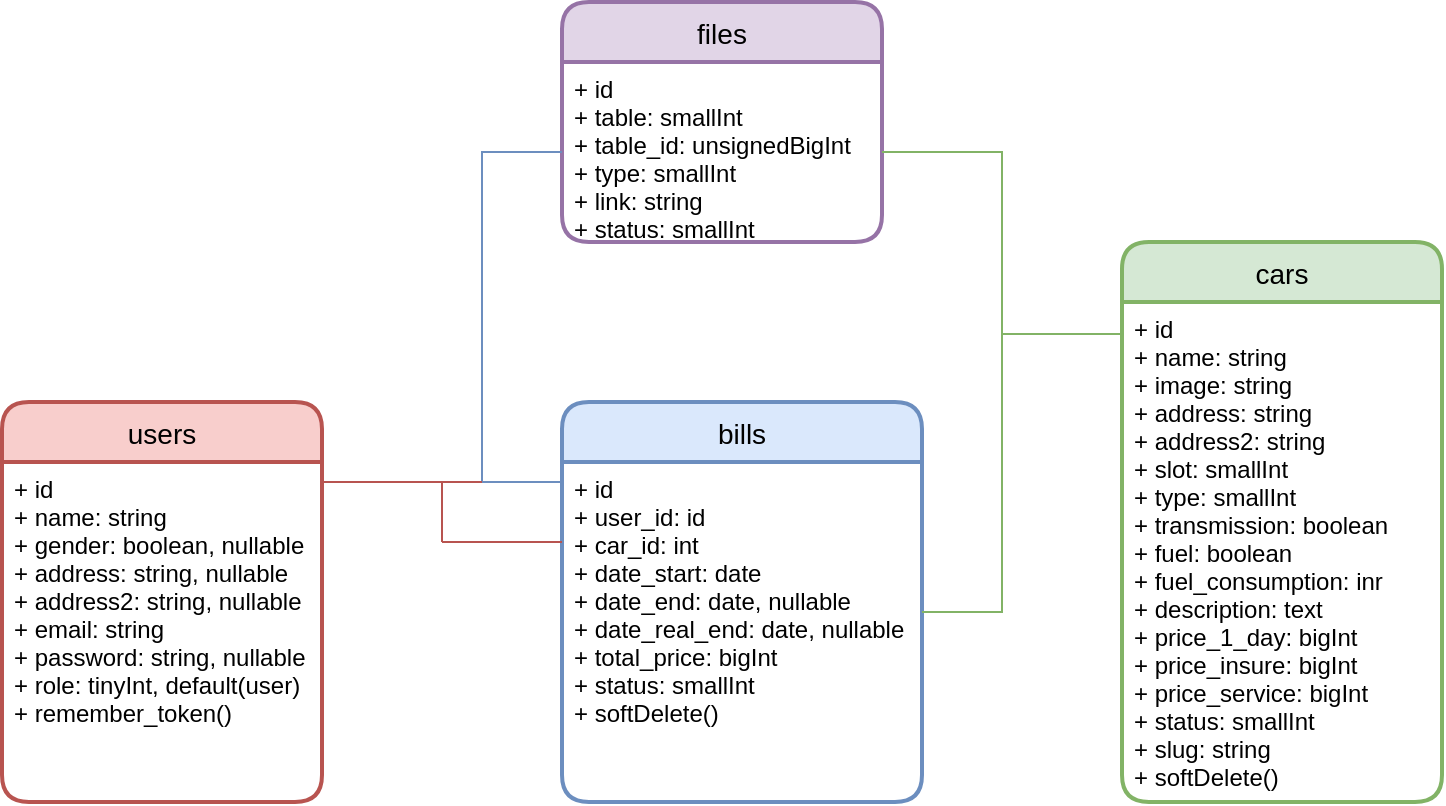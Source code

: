 <mxfile version="20.3.0" type="device"><diagram id="QJBa1IWZxnyQMEBTDKtc" name="Page-1"><mxGraphModel dx="1038" dy="641" grid="1" gridSize="10" guides="1" tooltips="1" connect="1" arrows="1" fold="1" page="1" pageScale="1" pageWidth="850" pageHeight="1100" math="0" shadow="0"><root><mxCell id="0"/><mxCell id="1" parent="0"/><mxCell id="nSFApO5zBREyuPTv5bIn-12" value="users" style="swimlane;childLayout=stackLayout;horizontal=1;startSize=30;horizontalStack=0;rounded=1;fontSize=14;fontStyle=0;strokeWidth=2;resizeParent=0;resizeLast=1;shadow=0;dashed=0;align=center;gradientDirection=north;fillColor=#f8cecc;strokeColor=#b85450;" parent="1" vertex="1"><mxGeometry x="40" y="240" width="160" height="200" as="geometry"/></mxCell><mxCell id="nSFApO5zBREyuPTv5bIn-13" value="+ id&#10;+ name: string&#10;+ gender: boolean, nullable&#10;+ address: string, nullable&#10;+ address2: string, nullable&#10;+ email: string&#10;+ password: string, nullable&#10;+ role: tinyInt, default(user)&#10;+ remember_token() " style="align=left;strokeColor=none;fillColor=none;spacingLeft=4;fontSize=12;verticalAlign=top;resizable=0;rotatable=0;part=1;" parent="nSFApO5zBREyuPTv5bIn-12" vertex="1"><mxGeometry y="30" width="160" height="170" as="geometry"/></mxCell><mxCell id="nSFApO5zBREyuPTv5bIn-17" value="bills" style="swimlane;childLayout=stackLayout;horizontal=1;startSize=30;horizontalStack=0;rounded=1;fontSize=14;fontStyle=0;strokeWidth=2;resizeParent=0;resizeLast=1;shadow=0;dashed=0;align=center;gradientDirection=north;fillColor=#dae8fc;strokeColor=#6c8ebf;" parent="1" vertex="1"><mxGeometry x="320" y="240" width="180" height="200" as="geometry"/></mxCell><mxCell id="nSFApO5zBREyuPTv5bIn-18" value="+ id&#10;+ user_id: id&#10;+ car_id: int&#10;+ date_start: date&#10;+ date_end: date, nullable&#10;+ date_real_end: date, nullable&#10;+ total_price: bigInt&#10;+ status: smallInt&#10;+ softDelete()&#10;" style="align=left;strokeColor=none;fillColor=none;spacingLeft=4;fontSize=12;verticalAlign=top;resizable=0;rotatable=0;part=1;" parent="nSFApO5zBREyuPTv5bIn-17" vertex="1"><mxGeometry y="30" width="180" height="150" as="geometry"/></mxCell><mxCell id="nSFApO5zBREyuPTv5bIn-19" value="&#10;" style="align=left;strokeColor=none;fillColor=none;spacingLeft=4;fontSize=12;verticalAlign=top;resizable=0;rotatable=0;part=1;" parent="nSFApO5zBREyuPTv5bIn-17" vertex="1"><mxGeometry y="180" width="180" height="20" as="geometry"/></mxCell><mxCell id="nSFApO5zBREyuPTv5bIn-24" value="cars" style="swimlane;childLayout=stackLayout;horizontal=1;startSize=30;horizontalStack=0;rounded=1;fontSize=14;fontStyle=0;strokeWidth=2;resizeParent=0;resizeLast=1;shadow=0;dashed=0;align=center;gradientDirection=north;fillColor=#d5e8d4;strokeColor=#82b366;" parent="1" vertex="1"><mxGeometry x="600" y="160" width="160" height="280" as="geometry"/></mxCell><mxCell id="nSFApO5zBREyuPTv5bIn-25" value="+ id&#10;+ name: string&#10;+ image: string&#10;+ address: string&#10;+ address2: string&#10;+ slot: smallInt&#10;+ type: smallInt&#10;+ transmission: boolean&#10;+ fuel: boolean&#10;+ fuel_consumption: inr&#10;+ description: text&#10;+ price_1_day: bigInt&#10;+ price_insure: bigInt&#10;+ price_service: bigInt&#10;+ status: smallInt&#10;+ slug: string&#10;+ softDelete()" style="align=left;strokeColor=none;fillColor=none;spacingLeft=4;fontSize=12;verticalAlign=top;resizable=0;rotatable=0;part=1;" parent="nSFApO5zBREyuPTv5bIn-24" vertex="1"><mxGeometry y="30" width="160" height="250" as="geometry"/></mxCell><mxCell id="i_8Qi2J52ik4cLdg_RyD-1" value="files" style="swimlane;childLayout=stackLayout;horizontal=1;startSize=30;horizontalStack=0;rounded=1;fontSize=14;fontStyle=0;strokeWidth=2;resizeParent=0;resizeLast=1;shadow=0;dashed=0;align=center;gradientDirection=north;fillColor=#e1d5e7;strokeColor=#9673a6;" parent="1" vertex="1"><mxGeometry x="320" y="40" width="160" height="120" as="geometry"/></mxCell><mxCell id="i_8Qi2J52ik4cLdg_RyD-2" value="+ id&#10;+ table: smallInt&#10;+ table_id: unsignedBigInt&#10;+ type: smallInt&#10;+ link: string&#10;+ status: smallInt" style="align=left;strokeColor=none;fillColor=none;spacingLeft=4;fontSize=12;verticalAlign=top;resizable=0;rotatable=0;part=1;" parent="i_8Qi2J52ik4cLdg_RyD-1" vertex="1"><mxGeometry y="30" width="160" height="90" as="geometry"/></mxCell><mxCell id="SLKDQUiiEshG4s_qgHik-6" value="" style="endArrow=none;html=1;rounded=0;exitX=1;exitY=0.5;exitDx=0;exitDy=0;entryX=0.004;entryY=0.064;entryDx=0;entryDy=0;entryPerimeter=0;fillColor=#d5e8d4;strokeColor=#82b366;" parent="1" source="nSFApO5zBREyuPTv5bIn-18" target="nSFApO5zBREyuPTv5bIn-25" edge="1"><mxGeometry width="50" height="50" relative="1" as="geometry"><mxPoint x="300" y="360" as="sourcePoint"/><mxPoint x="350" y="310" as="targetPoint"/><Array as="points"><mxPoint x="540" y="345"/><mxPoint x="540" y="206"/></Array></mxGeometry></mxCell><mxCell id="SLKDQUiiEshG4s_qgHik-7" value="" style="endArrow=none;html=1;rounded=0;fillColor=#f8cecc;strokeColor=#b85450;" parent="1" edge="1"><mxGeometry width="50" height="50" relative="1" as="geometry"><mxPoint x="200" y="280" as="sourcePoint"/><mxPoint x="260" y="310" as="targetPoint"/><Array as="points"><mxPoint x="260" y="280"/></Array></mxGeometry></mxCell><mxCell id="SLKDQUiiEshG4s_qgHik-8" value="" style="endArrow=none;html=1;rounded=0;fillColor=#f8cecc;strokeColor=#b85450;" parent="1" edge="1"><mxGeometry width="50" height="50" relative="1" as="geometry"><mxPoint x="260" y="310" as="sourcePoint"/><mxPoint x="320" y="310" as="targetPoint"/></mxGeometry></mxCell><mxCell id="SLKDQUiiEshG4s_qgHik-13" value="" style="endArrow=none;html=1;rounded=0;fillColor=#d5e8d4;strokeColor=#82b366;entryX=1;entryY=0.5;entryDx=0;entryDy=0;" parent="1" target="i_8Qi2J52ik4cLdg_RyD-2" edge="1"><mxGeometry width="50" height="50" relative="1" as="geometry"><mxPoint x="540" y="250" as="sourcePoint"/><mxPoint x="520" y="80" as="targetPoint"/><Array as="points"><mxPoint x="540" y="115"/></Array></mxGeometry></mxCell><mxCell id="SLKDQUiiEshG4s_qgHik-14" value="" style="endArrow=none;html=1;rounded=0;entryX=0;entryY=0.5;entryDx=0;entryDy=0;fillColor=#dae8fc;strokeColor=#6c8ebf;" parent="1" target="i_8Qi2J52ik4cLdg_RyD-2" edge="1"><mxGeometry width="50" height="50" relative="1" as="geometry"><mxPoint x="320" y="280" as="sourcePoint"/><mxPoint x="310" y="140" as="targetPoint"/><Array as="points"><mxPoint x="280" y="280"/><mxPoint x="280" y="115"/></Array></mxGeometry></mxCell><mxCell id="SLKDQUiiEshG4s_qgHik-15" value="" style="endArrow=none;html=1;rounded=0;fillColor=#f8cecc;strokeColor=#b85450;" parent="1" edge="1"><mxGeometry width="50" height="50" relative="1" as="geometry"><mxPoint x="260" y="280" as="sourcePoint"/><mxPoint x="280" y="280" as="targetPoint"/></mxGeometry></mxCell></root></mxGraphModel></diagram></mxfile>